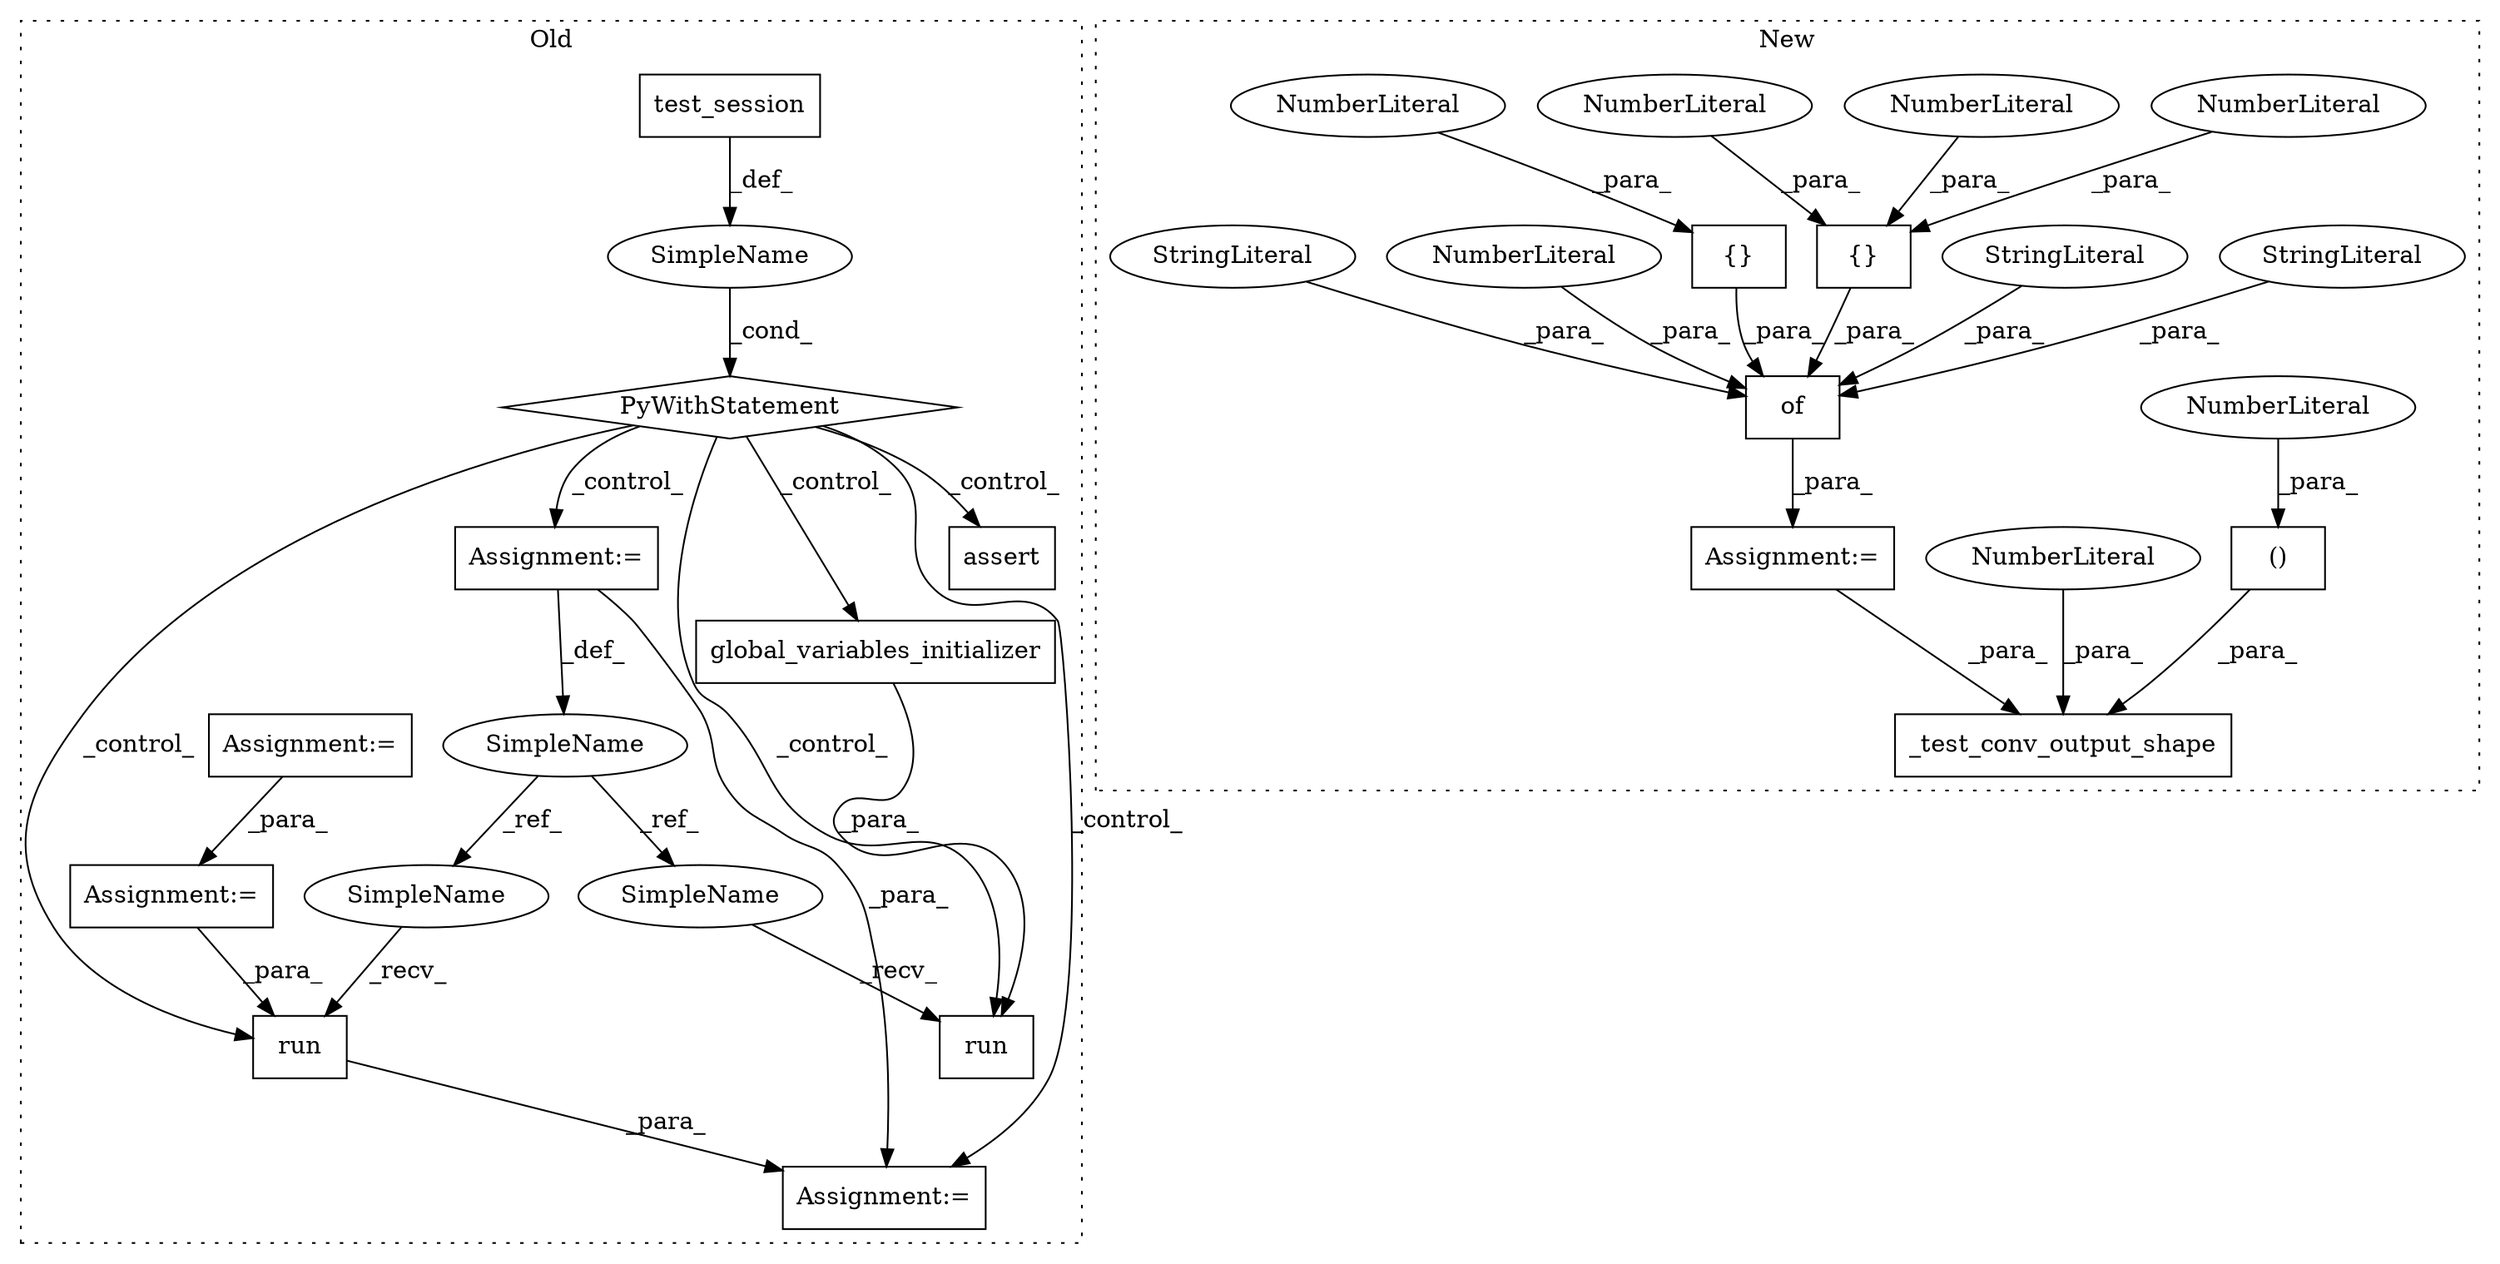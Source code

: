 digraph G {
subgraph cluster0 {
1 [label="run" a="32" s="1761,1776" l="4,1" shape="box"];
12 [label="SimpleName" a="42" s="" l="" shape="ellipse"];
13 [label="PyWithStatement" a="104" s="1635,1664" l="10,2" shape="diamond"];
14 [label="test_session" a="32" s="1650" l="14" shape="box"];
15 [label="run" a="32" s="1695,1740" l="4,1" shape="box"];
16 [label="global_variables_initializer" a="32" s="1710" l="30" shape="box"];
17 [label="assert" a="32" s="1790,1887" l="22,1" shape="box"];
20 [label="SimpleName" a="42" s="1678" l="4" shape="ellipse"];
21 [label="Assignment:=" a="7" s="1755" l="1" shape="box"];
22 [label="Assignment:=" a="7" s="1595" l="1" shape="box"];
23 [label="Assignment:=" a="7" s="1678" l="4" shape="box"];
24 [label="Assignment:=" a="7" s="1522" l="1" shape="box"];
29 [label="SimpleName" a="42" s="1690" l="4" shape="ellipse"];
30 [label="SimpleName" a="42" s="1756" l="4" shape="ellipse"];
label = "Old";
style="dotted";
}
subgraph cluster1 {
2 [label="_test_conv_output_shape" a="32" s="3640,3743" l="24,2" shape="box"];
3 [label="()" a="106" s="3683" l="60" shape="box"];
4 [label="NumberLiteral" a="34" s="3727" l="1" shape="ellipse"];
5 [label="{}" a="4" s="3604,3610" l="1,1" shape="box"];
6 [label="NumberLiteral" a="34" s="3664" l="1" shape="ellipse"];
7 [label="NumberLiteral" a="34" s="3605" l="1" shape="ellipse"];
8 [label="NumberLiteral" a="34" s="3609" l="1" shape="ellipse"];
9 [label="{}" a="4" s="3578,3584" l="1,1" shape="box"];
10 [label="NumberLiteral" a="34" s="3581" l="1" shape="ellipse"];
11 [label="NumberLiteral" a="34" s="3607" l="1" shape="ellipse"];
18 [label="of" a="32" s="3533,3628" l="3,1" shape="box"];
19 [label="NumberLiteral" a="34" s="3552" l="2" shape="ellipse"];
25 [label="Assignment:=" a="7" s="3528" l="1" shape="box"];
26 [label="StringLiteral" a="45" s="3586" l="8" shape="ellipse"];
27 [label="StringLiteral" a="45" s="3612" l="11" shape="ellipse"];
28 [label="StringLiteral" a="45" s="3536" l="15" shape="ellipse"];
label = "New";
style="dotted";
}
1 -> 21 [label="_para_"];
3 -> 2 [label="_para_"];
4 -> 3 [label="_para_"];
5 -> 18 [label="_para_"];
6 -> 2 [label="_para_"];
7 -> 5 [label="_para_"];
8 -> 5 [label="_para_"];
9 -> 18 [label="_para_"];
10 -> 9 [label="_para_"];
11 -> 5 [label="_para_"];
12 -> 13 [label="_cond_"];
13 -> 1 [label="_control_"];
13 -> 15 [label="_control_"];
13 -> 23 [label="_control_"];
13 -> 21 [label="_control_"];
13 -> 16 [label="_control_"];
13 -> 17 [label="_control_"];
14 -> 12 [label="_def_"];
16 -> 15 [label="_para_"];
18 -> 25 [label="_para_"];
19 -> 18 [label="_para_"];
20 -> 29 [label="_ref_"];
20 -> 30 [label="_ref_"];
22 -> 1 [label="_para_"];
23 -> 21 [label="_para_"];
23 -> 20 [label="_def_"];
24 -> 22 [label="_para_"];
25 -> 2 [label="_para_"];
26 -> 18 [label="_para_"];
27 -> 18 [label="_para_"];
28 -> 18 [label="_para_"];
29 -> 15 [label="_recv_"];
30 -> 1 [label="_recv_"];
}